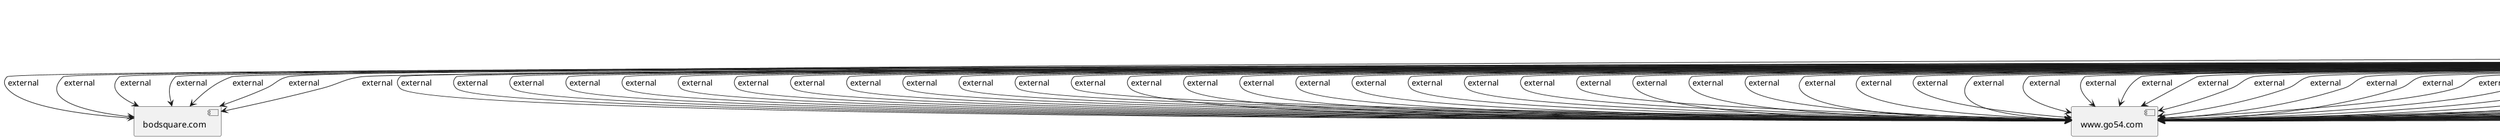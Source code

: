 @startuml
title go54-website communications
component "go54-website" as go54_website
component "bodsquare.com" as bodsquare_com
component "www.go54.com" as www_go54_com
component "www.paypal.com" as www_paypal_com
component "paystack.io" as paystack_io
component "support.go54.com" as support_go54_com
component "nextjs.org" as nextjs_org
component "www.GO54.com" as www_GO54_com
component "www.w3.org" as www_w3_org
component "tally.so" as tally_so
component "knowledgebase.go54.com" as knowledgebase_go54_com
component "blog.go54.com" as blog_go54_com
component "www.googletagmanager.com" as www_googletagmanager_com
component "cpanel.net" as cpanel_net
component "support.microsoft.com" as support_microsoft_com
component "support.mozilla.org" as support_mozilla_org
component "support.google.com" as support_google_com
component "support.apple.com" as support_apple_com
component "yourdomain.com" as yourdomain_com
component "www.icann.org" as www_icann_org
component "nira.org.ng" as nira_org_ng
component "www.GO54.ng" as www_GO54_ng
component "flutterwave.com" as flutterwave_com
component "paystack.com" as paystack_com
component "workspace.google.com" as workspace_google_com
component "registry.yarnpkg.com" as registry_yarnpkg_com
component "registry.npmjs.org" as registry_npmjs_org
component "x.com" as x_com
component "www.facebook.com" as www_facebook_com
component "ng.linkedin.com" as ng_linkedin_com
component "www.instagram.com" as www_instagram_com
component "www.youtube.com" as www_youtube_com
component "bit.ly" as bit_ly
component "res.cloudinary.com" as res_cloudinary_com
component "localhost" as localhost
component "ipinfo.io" as ipinfo_io
component "api-staging.go54.com" as api_staging_go54_com
component "community.go54.com" as community_go54_com
component "dnschecker.org" as dnschecker_org
component "maps.app.goo.gl" as maps_app_goo_gl
component "help.github.com" as help_github_com
component "go54.notion.site" as go54_notion_site
component "app-staging.go54.com" as app_staging_go54_com
component "promos.go54.com" as promos_go54_com
component "crm.go54.com" as crm_go54_com
component "pagechap.com" as pagechap_com
component "whois.go54.com" as whois_go54_com
component "muzu.co" as muzu_co
component "twitter.com" as twitter_com
component "www.linkedin.com" as www_linkedin_com
component "status.go54.com" as status_go54_com
component "api-docs.go54.com" as api_docs_go54_com
component "github.com" as github_com
component "localhost:3000](http" as localhost_3000__http
component "vercel.com" as vercel_com
component "www.sitemaps.org" as www_sitemaps_org
component "www.nira.org.ng);" as www_nira_org_ng__
component "www.nira.ogr.ng)" as www_nira_ogr_ng_

go54_website --> bodsquare_com : external
go54_website --> bodsquare_com : external
go54_website --> www_go54_com : external
go54_website --> www_go54_com : external
go54_website --> www_paypal_com : external
go54_website --> paystack_io : external
go54_website --> support_go54_com : external
go54_website --> nextjs_org : external
go54_website --> www_go54_com : external
go54_website --> www_go54_com : external
go54_website --> www_GO54_com : external
go54_website --> www_GO54_com : external
go54_website --> www_GO54_com : external
go54_website --> www_w3_org : external
go54_website --> tally_so : external
go54_website --> knowledgebase_go54_com : external
go54_website --> support_go54_com : external
go54_website --> blog_go54_com : external
go54_website --> www_googletagmanager_com : external
go54_website --> tally_so : external
go54_website --> www_googletagmanager_com : external
go54_website --> cpanel_net : external
go54_website --> www_go54_com : external
go54_website --> www_go54_com : external
go54_website --> support_microsoft_com : external
go54_website --> support_microsoft_com : external
go54_website --> support_mozilla_org : external
go54_website --> support_google_com : external
go54_website --> support_apple_com : external
go54_website --> www_go54_com : external
go54_website --> www_go54_com : external
go54_website --> www_go54_com : external
go54_website --> yourdomain_com : external
go54_website --> www_w3_org : external
go54_website --> www_w3_org : external
go54_website --> www_icann_org : external
go54_website --> www_icann_org : external
go54_website --> www_icann_org : external
go54_website --> nira_org_ng : external
go54_website --> www_GO54_com : external
go54_website --> www_GO54_com : external
go54_website --> www_GO54_com : external
go54_website --> www_GO54_com : external
go54_website --> www_GO54_com : external
go54_website --> www_GO54_com : external
go54_website --> www_GO54_com : external
go54_website --> www_GO54_com : external
go54_website --> www_icann_org : external
go54_website --> nira_org_ng : external
go54_website --> knowledgebase_go54_com : external
go54_website --> www_GO54_ng : external
go54_website --> www_GO54_ng : external
go54_website --> www_GO54_com : external
go54_website --> www_GO54_com : external
go54_website --> flutterwave_com : external
go54_website --> www_paypal_com : external
go54_website --> paystack_com : external
go54_website --> www_w3_org : external
go54_website --> www_w3_org : external
go54_website --> www_w3_org : external
go54_website --> www_w3_org : external
go54_website --> knowledgebase_go54_com : external
go54_website --> bodsquare_com : external
go54_website --> bodsquare_com : external
go54_website --> bodsquare_com : external
go54_website --> bodsquare_com : external
go54_website --> knowledgebase_go54_com : external
go54_website --> www_go54_com : external
go54_website --> www_go54_com : external
go54_website --> www_GO54_com : external
go54_website --> www_GO54_com : external
go54_website --> workspace_google_com : external
go54_website --> www_go54_com : external
go54_website --> www_go54_com : external
go54_website --> www_GO54_com : external
go54_website --> www_GO54_com : external
go54_website --> registry_yarnpkg_com : external
go54_website --> registry_npmjs_org : external
go54_website --> registry_yarnpkg_com : external
go54_website --> registry_yarnpkg_com : external
go54_website --> registry_yarnpkg_com : external
go54_website --> registry_yarnpkg_com : external
go54_website --> registry_yarnpkg_com : external
go54_website --> registry_yarnpkg_com : external
go54_website --> registry_npmjs_org : external
go54_website --> registry_yarnpkg_com : external
go54_website --> registry_yarnpkg_com : external
go54_website --> registry_npmjs_org : external
go54_website --> registry_yarnpkg_com : external
go54_website --> registry_npmjs_org : external
go54_website --> registry_yarnpkg_com : external
go54_website --> registry_yarnpkg_com : external
go54_website --> registry_yarnpkg_com : external
go54_website --> registry_npmjs_org : external
go54_website --> registry_yarnpkg_com : external
go54_website --> registry_npmjs_org : external
go54_website --> registry_npmjs_org : external
go54_website --> registry_yarnpkg_com : external
go54_website --> registry_yarnpkg_com : external
go54_website --> registry_npmjs_org : external
go54_website --> registry_yarnpkg_com : external
go54_website --> registry_npmjs_org : external
go54_website --> registry_npmjs_org : external
go54_website --> registry_npmjs_org : external
go54_website --> registry_npmjs_org : external
go54_website --> registry_npmjs_org : external
go54_website --> registry_npmjs_org : external
go54_website --> registry_npmjs_org : external
go54_website --> registry_npmjs_org : external
go54_website --> registry_npmjs_org : external
go54_website --> registry_npmjs_org : external
go54_website --> registry_npmjs_org : external
go54_website --> registry_npmjs_org : external
go54_website --> registry_npmjs_org : external
go54_website --> registry_npmjs_org : external
go54_website --> registry_npmjs_org : external
go54_website --> registry_npmjs_org : external
go54_website --> registry_npmjs_org : external
go54_website --> registry_npmjs_org : external
go54_website --> registry_npmjs_org : external
go54_website --> registry_npmjs_org : external
go54_website --> registry_npmjs_org : external
go54_website --> registry_npmjs_org : external
go54_website --> registry_npmjs_org : external
go54_website --> registry_npmjs_org : external
go54_website --> registry_npmjs_org : external
go54_website --> registry_npmjs_org : external
go54_website --> registry_npmjs_org : external
go54_website --> registry_npmjs_org : external
go54_website --> registry_npmjs_org : external
go54_website --> registry_npmjs_org : external
go54_website --> registry_npmjs_org : external
go54_website --> registry_npmjs_org : external
go54_website --> registry_npmjs_org : external
go54_website --> registry_npmjs_org : external
go54_website --> registry_npmjs_org : external
go54_website --> registry_npmjs_org : external
go54_website --> registry_npmjs_org : external
go54_website --> registry_npmjs_org : external
go54_website --> registry_npmjs_org : external
go54_website --> registry_npmjs_org : external
go54_website --> registry_npmjs_org : external
go54_website --> registry_npmjs_org : external
go54_website --> registry_npmjs_org : external
go54_website --> registry_npmjs_org : external
go54_website --> registry_npmjs_org : external
go54_website --> registry_npmjs_org : external
go54_website --> registry_npmjs_org : external
go54_website --> registry_npmjs_org : external
go54_website --> registry_npmjs_org : external
go54_website --> registry_npmjs_org : external
go54_website --> registry_npmjs_org : external
go54_website --> registry_npmjs_org : external
go54_website --> registry_npmjs_org : external
go54_website --> registry_npmjs_org : external
go54_website --> registry_npmjs_org : external
go54_website --> registry_npmjs_org : external
go54_website --> registry_npmjs_org : external
go54_website --> registry_npmjs_org : external
go54_website --> registry_npmjs_org : external
go54_website --> registry_npmjs_org : external
go54_website --> registry_npmjs_org : external
go54_website --> registry_npmjs_org : external
go54_website --> registry_npmjs_org : external
go54_website --> registry_npmjs_org : external
go54_website --> registry_npmjs_org : external
go54_website --> registry_npmjs_org : external
go54_website --> registry_npmjs_org : external
go54_website --> registry_npmjs_org : external
go54_website --> registry_npmjs_org : external
go54_website --> registry_npmjs_org : external
go54_website --> registry_npmjs_org : external
go54_website --> registry_npmjs_org : external
go54_website --> registry_npmjs_org : external
go54_website --> registry_npmjs_org : external
go54_website --> registry_npmjs_org : external
go54_website --> registry_npmjs_org : external
go54_website --> registry_npmjs_org : external
go54_website --> registry_npmjs_org : external
go54_website --> registry_npmjs_org : external
go54_website --> registry_npmjs_org : external
go54_website --> registry_npmjs_org : external
go54_website --> registry_npmjs_org : external
go54_website --> registry_npmjs_org : external
go54_website --> registry_npmjs_org : external
go54_website --> registry_npmjs_org : external
go54_website --> registry_npmjs_org : external
go54_website --> registry_npmjs_org : external
go54_website --> registry_npmjs_org : external
go54_website --> registry_npmjs_org : external
go54_website --> registry_npmjs_org : external
go54_website --> registry_npmjs_org : external
go54_website --> registry_npmjs_org : external
go54_website --> registry_npmjs_org : external
go54_website --> registry_npmjs_org : external
go54_website --> registry_npmjs_org : external
go54_website --> registry_npmjs_org : external
go54_website --> registry_npmjs_org : external
go54_website --> registry_npmjs_org : external
go54_website --> registry_npmjs_org : external
go54_website --> registry_npmjs_org : external
go54_website --> registry_npmjs_org : external
go54_website --> registry_npmjs_org : external
go54_website --> registry_npmjs_org : external
go54_website --> registry_npmjs_org : external
go54_website --> registry_npmjs_org : external
go54_website --> registry_npmjs_org : external
go54_website --> registry_yarnpkg_com : external
go54_website --> registry_yarnpkg_com : external
go54_website --> registry_yarnpkg_com : external
go54_website --> registry_yarnpkg_com : external
go54_website --> registry_npmjs_org : external
go54_website --> registry_yarnpkg_com : external
go54_website --> registry_yarnpkg_com : external
go54_website --> registry_yarnpkg_com : external
go54_website --> registry_yarnpkg_com : external
go54_website --> registry_yarnpkg_com : external
go54_website --> registry_yarnpkg_com : external
go54_website --> registry_yarnpkg_com : external
go54_website --> registry_yarnpkg_com : external
go54_website --> registry_yarnpkg_com : external
go54_website --> registry_yarnpkg_com : external
go54_website --> registry_yarnpkg_com : external
go54_website --> registry_yarnpkg_com : external
go54_website --> registry_yarnpkg_com : external
go54_website --> registry_yarnpkg_com : external
go54_website --> registry_yarnpkg_com : external
go54_website --> registry_yarnpkg_com : external
go54_website --> registry_yarnpkg_com : external
go54_website --> registry_yarnpkg_com : external
go54_website --> registry_yarnpkg_com : external
go54_website --> registry_yarnpkg_com : external
go54_website --> registry_yarnpkg_com : external
go54_website --> registry_yarnpkg_com : external
go54_website --> registry_yarnpkg_com : external
go54_website --> registry_yarnpkg_com : external
go54_website --> registry_yarnpkg_com : external
go54_website --> registry_yarnpkg_com : external
go54_website --> registry_yarnpkg_com : external
go54_website --> registry_yarnpkg_com : external
go54_website --> registry_yarnpkg_com : external
go54_website --> registry_yarnpkg_com : external
go54_website --> registry_yarnpkg_com : external
go54_website --> registry_yarnpkg_com : external
go54_website --> registry_yarnpkg_com : external
go54_website --> registry_yarnpkg_com : external
go54_website --> registry_yarnpkg_com : external
go54_website --> registry_yarnpkg_com : external
go54_website --> registry_yarnpkg_com : external
go54_website --> registry_yarnpkg_com : external
go54_website --> registry_yarnpkg_com : external
go54_website --> registry_yarnpkg_com : external
go54_website --> registry_yarnpkg_com : external
go54_website --> registry_yarnpkg_com : external
go54_website --> registry_yarnpkg_com : external
go54_website --> registry_yarnpkg_com : external
go54_website --> registry_npmjs_org : external
go54_website --> registry_yarnpkg_com : external
go54_website --> registry_yarnpkg_com : external
go54_website --> registry_yarnpkg_com : external
go54_website --> registry_yarnpkg_com : external
go54_website --> registry_yarnpkg_com : external
go54_website --> registry_yarnpkg_com : external
go54_website --> registry_yarnpkg_com : external
go54_website --> registry_yarnpkg_com : external
go54_website --> registry_yarnpkg_com : external
go54_website --> registry_yarnpkg_com : external
go54_website --> registry_yarnpkg_com : external
go54_website --> registry_yarnpkg_com : external
go54_website --> registry_yarnpkg_com : external
go54_website --> registry_yarnpkg_com : external
go54_website --> registry_yarnpkg_com : external
go54_website --> registry_yarnpkg_com : external
go54_website --> registry_yarnpkg_com : external
go54_website --> registry_yarnpkg_com : external
go54_website --> registry_yarnpkg_com : external
go54_website --> registry_yarnpkg_com : external
go54_website --> registry_yarnpkg_com : external
go54_website --> registry_yarnpkg_com : external
go54_website --> registry_yarnpkg_com : external
go54_website --> registry_npmjs_org : external
go54_website --> registry_npmjs_org : external
go54_website --> registry_yarnpkg_com : external
go54_website --> registry_yarnpkg_com : external
go54_website --> registry_yarnpkg_com : external
go54_website --> registry_yarnpkg_com : external
go54_website --> registry_yarnpkg_com : external
go54_website --> registry_yarnpkg_com : external
go54_website --> registry_yarnpkg_com : external
go54_website --> registry_yarnpkg_com : external
go54_website --> registry_yarnpkg_com : external
go54_website --> registry_yarnpkg_com : external
go54_website --> registry_yarnpkg_com : external
go54_website --> registry_yarnpkg_com : external
go54_website --> registry_yarnpkg_com : external
go54_website --> registry_yarnpkg_com : external
go54_website --> registry_yarnpkg_com : external
go54_website --> registry_yarnpkg_com : external
go54_website --> registry_yarnpkg_com : external
go54_website --> registry_yarnpkg_com : external
go54_website --> registry_yarnpkg_com : external
go54_website --> registry_yarnpkg_com : external
go54_website --> registry_yarnpkg_com : external
go54_website --> registry_yarnpkg_com : external
go54_website --> registry_yarnpkg_com : external
go54_website --> registry_yarnpkg_com : external
go54_website --> registry_yarnpkg_com : external
go54_website --> registry_yarnpkg_com : external
go54_website --> registry_npmjs_org : external
go54_website --> registry_npmjs_org : external
go54_website --> registry_yarnpkg_com : external
go54_website --> registry_npmjs_org : external
go54_website --> registry_npmjs_org : external
go54_website --> registry_yarnpkg_com : external
go54_website --> registry_npmjs_org : external
go54_website --> registry_npmjs_org : external
go54_website --> registry_yarnpkg_com : external
go54_website --> registry_yarnpkg_com : external
go54_website --> registry_npmjs_org : external
go54_website --> registry_npmjs_org : external
go54_website --> registry_npmjs_org : external
go54_website --> registry_yarnpkg_com : external
go54_website --> registry_yarnpkg_com : external
go54_website --> registry_yarnpkg_com : external
go54_website --> registry_npmjs_org : external
go54_website --> registry_npmjs_org : external
go54_website --> registry_npmjs_org : external
go54_website --> registry_npmjs_org : external
go54_website --> registry_npmjs_org : external
go54_website --> registry_npmjs_org : external
go54_website --> registry_npmjs_org : external
go54_website --> registry_npmjs_org : external
go54_website --> registry_yarnpkg_com : external
go54_website --> registry_yarnpkg_com : external
go54_website --> registry_npmjs_org : external
go54_website --> registry_npmjs_org : external
go54_website --> registry_npmjs_org : external
go54_website --> registry_yarnpkg_com : external
go54_website --> registry_yarnpkg_com : external
go54_website --> registry_yarnpkg_com : external
go54_website --> registry_npmjs_org : external
go54_website --> registry_yarnpkg_com : external
go54_website --> registry_npmjs_org : external
go54_website --> registry_npmjs_org : external
go54_website --> registry_npmjs_org : external
go54_website --> registry_npmjs_org : external
go54_website --> registry_npmjs_org : external
go54_website --> registry_npmjs_org : external
go54_website --> registry_yarnpkg_com : external
go54_website --> registry_npmjs_org : external
go54_website --> registry_yarnpkg_com : external
go54_website --> registry_npmjs_org : external
go54_website --> registry_yarnpkg_com : external
go54_website --> registry_npmjs_org : external
go54_website --> registry_npmjs_org : external
go54_website --> registry_yarnpkg_com : external
go54_website --> registry_yarnpkg_com : external
go54_website --> registry_yarnpkg_com : external
go54_website --> registry_npmjs_org : external
go54_website --> registry_npmjs_org : external
go54_website --> registry_yarnpkg_com : external
go54_website --> registry_yarnpkg_com : external
go54_website --> registry_npmjs_org : external
go54_website --> registry_npmjs_org : external
go54_website --> registry_npmjs_org : external
go54_website --> registry_npmjs_org : external
go54_website --> registry_npmjs_org : external
go54_website --> registry_yarnpkg_com : external
go54_website --> registry_npmjs_org : external
go54_website --> registry_yarnpkg_com : external
go54_website --> registry_npmjs_org : external
go54_website --> registry_npmjs_org : external
go54_website --> registry_yarnpkg_com : external
go54_website --> registry_npmjs_org : external
go54_website --> registry_npmjs_org : external
go54_website --> registry_yarnpkg_com : external
go54_website --> registry_npmjs_org : external
go54_website --> registry_npmjs_org : external
go54_website --> registry_npmjs_org : external
go54_website --> registry_npmjs_org : external
go54_website --> registry_npmjs_org : external
go54_website --> registry_npmjs_org : external
go54_website --> registry_npmjs_org : external
go54_website --> registry_npmjs_org : external
go54_website --> registry_npmjs_org : external
go54_website --> registry_yarnpkg_com : external
go54_website --> registry_npmjs_org : external
go54_website --> registry_npmjs_org : external
go54_website --> registry_npmjs_org : external
go54_website --> registry_npmjs_org : external
go54_website --> registry_yarnpkg_com : external
go54_website --> registry_yarnpkg_com : external
go54_website --> registry_npmjs_org : external
go54_website --> registry_npmjs_org : external
go54_website --> registry_yarnpkg_com : external
go54_website --> registry_npmjs_org : external
go54_website --> registry_npmjs_org : external
go54_website --> registry_yarnpkg_com : external
go54_website --> registry_yarnpkg_com : external
go54_website --> registry_npmjs_org : external
go54_website --> registry_npmjs_org : external
go54_website --> registry_yarnpkg_com : external
go54_website --> registry_npmjs_org : external
go54_website --> registry_npmjs_org : external
go54_website --> registry_npmjs_org : external
go54_website --> registry_yarnpkg_com : external
go54_website --> registry_npmjs_org : external
go54_website --> registry_npmjs_org : external
go54_website --> registry_npmjs_org : external
go54_website --> registry_yarnpkg_com : external
go54_website --> registry_yarnpkg_com : external
go54_website --> registry_npmjs_org : external
go54_website --> registry_yarnpkg_com : external
go54_website --> registry_npmjs_org : external
go54_website --> registry_npmjs_org : external
go54_website --> registry_yarnpkg_com : external
go54_website --> registry_npmjs_org : external
go54_website --> registry_yarnpkg_com : external
go54_website --> registry_npmjs_org : external
go54_website --> registry_npmjs_org : external
go54_website --> registry_yarnpkg_com : external
go54_website --> registry_npmjs_org : external
go54_website --> registry_yarnpkg_com : external
go54_website --> registry_npmjs_org : external
go54_website --> registry_yarnpkg_com : external
go54_website --> registry_npmjs_org : external
go54_website --> registry_npmjs_org : external
go54_website --> registry_yarnpkg_com : external
go54_website --> registry_npmjs_org : external
go54_website --> registry_npmjs_org : external
go54_website --> registry_npmjs_org : external
go54_website --> registry_npmjs_org : external
go54_website --> registry_npmjs_org : external
go54_website --> registry_yarnpkg_com : external
go54_website --> registry_npmjs_org : external
go54_website --> registry_npmjs_org : external
go54_website --> registry_npmjs_org : external
go54_website --> registry_yarnpkg_com : external
go54_website --> registry_yarnpkg_com : external
go54_website --> registry_npmjs_org : external
go54_website --> registry_npmjs_org : external
go54_website --> registry_yarnpkg_com : external
go54_website --> registry_npmjs_org : external
go54_website --> registry_npmjs_org : external
go54_website --> registry_yarnpkg_com : external
go54_website --> registry_npmjs_org : external
go54_website --> registry_yarnpkg_com : external
go54_website --> registry_npmjs_org : external
go54_website --> registry_npmjs_org : external
go54_website --> registry_npmjs_org : external
go54_website --> registry_npmjs_org : external
go54_website --> registry_npmjs_org : external
go54_website --> registry_yarnpkg_com : external
go54_website --> registry_yarnpkg_com : external
go54_website --> registry_yarnpkg_com : external
go54_website --> registry_yarnpkg_com : external
go54_website --> registry_npmjs_org : external
go54_website --> registry_npmjs_org : external
go54_website --> registry_npmjs_org : external
go54_website --> registry_npmjs_org : external
go54_website --> registry_yarnpkg_com : external
go54_website --> registry_yarnpkg_com : external
go54_website --> registry_yarnpkg_com : external
go54_website --> registry_yarnpkg_com : external
go54_website --> registry_yarnpkg_com : external
go54_website --> registry_npmjs_org : external
go54_website --> registry_npmjs_org : external
go54_website --> registry_npmjs_org : external
go54_website --> registry_yarnpkg_com : external
go54_website --> registry_npmjs_org : external
go54_website --> registry_yarnpkg_com : external
go54_website --> registry_yarnpkg_com : external
go54_website --> registry_yarnpkg_com : external
go54_website --> registry_npmjs_org : external
go54_website --> registry_npmjs_org : external
go54_website --> registry_npmjs_org : external
go54_website --> registry_yarnpkg_com : external
go54_website --> registry_yarnpkg_com : external
go54_website --> registry_npmjs_org : external
go54_website --> registry_npmjs_org : external
go54_website --> registry_yarnpkg_com : external
go54_website --> registry_npmjs_org : external
go54_website --> registry_yarnpkg_com : external
go54_website --> registry_npmjs_org : external
go54_website --> registry_yarnpkg_com : external
go54_website --> registry_yarnpkg_com : external
go54_website --> registry_yarnpkg_com : external
go54_website --> registry_npmjs_org : external
go54_website --> registry_yarnpkg_com : external
go54_website --> registry_npmjs_org : external
go54_website --> registry_yarnpkg_com : external
go54_website --> registry_npmjs_org : external
go54_website --> registry_yarnpkg_com : external
go54_website --> registry_yarnpkg_com : external
go54_website --> registry_yarnpkg_com : external
go54_website --> registry_yarnpkg_com : external
go54_website --> registry_yarnpkg_com : external
go54_website --> registry_npmjs_org : external
go54_website --> registry_npmjs_org : external
go54_website --> registry_npmjs_org : external
go54_website --> registry_npmjs_org : external
go54_website --> registry_npmjs_org : external
go54_website --> registry_npmjs_org : external
go54_website --> registry_npmjs_org : external
go54_website --> registry_npmjs_org : external
go54_website --> registry_npmjs_org : external
go54_website --> registry_npmjs_org : external
go54_website --> registry_npmjs_org : external
go54_website --> registry_npmjs_org : external
go54_website --> registry_npmjs_org : external
go54_website --> registry_npmjs_org : external
go54_website --> registry_npmjs_org : external
go54_website --> registry_npmjs_org : external
go54_website --> registry_npmjs_org : external
go54_website --> registry_npmjs_org : external
go54_website --> registry_npmjs_org : external
go54_website --> registry_npmjs_org : external
go54_website --> registry_npmjs_org : external
go54_website --> registry_npmjs_org : external
go54_website --> registry_npmjs_org : external
go54_website --> registry_npmjs_org : external
go54_website --> registry_npmjs_org : external
go54_website --> registry_npmjs_org : external
go54_website --> registry_yarnpkg_com : external
go54_website --> registry_npmjs_org : external
go54_website --> registry_npmjs_org : external
go54_website --> registry_npmjs_org : external
go54_website --> registry_yarnpkg_com : external
go54_website --> registry_yarnpkg_com : external
go54_website --> registry_npmjs_org : external
go54_website --> registry_npmjs_org : external
go54_website --> registry_npmjs_org : external
go54_website --> registry_npmjs_org : external
go54_website --> registry_npmjs_org : external
go54_website --> registry_yarnpkg_com : external
go54_website --> registry_yarnpkg_com : external
go54_website --> registry_npmjs_org : external
go54_website --> registry_yarnpkg_com : external
go54_website --> registry_npmjs_org : external
go54_website --> registry_npmjs_org : external
go54_website --> registry_npmjs_org : external
go54_website --> registry_yarnpkg_com : external
go54_website --> registry_npmjs_org : external
go54_website --> registry_npmjs_org : external
go54_website --> registry_npmjs_org : external
go54_website --> registry_npmjs_org : external
go54_website --> registry_npmjs_org : external
go54_website --> registry_yarnpkg_com : external
go54_website --> registry_npmjs_org : external
go54_website --> registry_npmjs_org : external
go54_website --> registry_npmjs_org : external
go54_website --> registry_npmjs_org : external
go54_website --> registry_npmjs_org : external
go54_website --> registry_npmjs_org : external
go54_website --> registry_yarnpkg_com : external
go54_website --> registry_npmjs_org : external
go54_website --> registry_npmjs_org : external
go54_website --> registry_yarnpkg_com : external
go54_website --> registry_npmjs_org : external
go54_website --> registry_npmjs_org : external
go54_website --> registry_yarnpkg_com : external
go54_website --> registry_yarnpkg_com : external
go54_website --> registry_yarnpkg_com : external
go54_website --> registry_npmjs_org : external
go54_website --> registry_npmjs_org : external
go54_website --> registry_npmjs_org : external
go54_website --> registry_yarnpkg_com : external
go54_website --> registry_yarnpkg_com : external
go54_website --> registry_yarnpkg_com : external
go54_website --> registry_yarnpkg_com : external
go54_website --> registry_yarnpkg_com : external
go54_website --> registry_yarnpkg_com : external
go54_website --> registry_yarnpkg_com : external
go54_website --> registry_yarnpkg_com : external
go54_website --> registry_npmjs_org : external
go54_website --> registry_yarnpkg_com : external
go54_website --> bodsquare_com : external
go54_website --> x_com : external
go54_website --> www_facebook_com : external
go54_website --> ng_linkedin_com : external
go54_website --> www_instagram_com : external
go54_website --> www_youtube_com : external
go54_website --> bit_ly : external
go54_website --> www_w3_org : external
go54_website --> www_w3_org : external
go54_website --> tally_so : external
go54_website --> res_cloudinary_com : external
go54_website --> tally_so : external
go54_website --> localhost : external
go54_website --> localhost : external
go54_website --> ipinfo_io : external
go54_website --> localhost : external
go54_website --> www_w3_org : external
go54_website --> www_w3_org : external
go54_website --> www_w3_org : external
go54_website --> www_w3_org : external
go54_website --> www_w3_org : external
go54_website --> www_w3_org : external
go54_website --> www_w3_org : external
go54_website --> www_w3_org : external
go54_website --> www_w3_org : external
go54_website --> www_w3_org : external
go54_website --> www_w3_org : external
go54_website --> www_w3_org : external
go54_website --> www_w3_org : external
go54_website --> www_w3_org : external
go54_website --> www_w3_org : external
go54_website --> www_w3_org : external
go54_website --> www_w3_org : external
go54_website --> www_w3_org : external
go54_website --> www_w3_org : external
go54_website --> www_w3_org : external
go54_website --> www_w3_org : external
go54_website --> www_w3_org : external
go54_website --> www_w3_org : external
go54_website --> www_w3_org : external
go54_website --> www_w3_org : external
go54_website --> www_w3_org : external
go54_website --> www_w3_org : external
go54_website --> www_w3_org : external
go54_website --> www_w3_org : external
go54_website --> www_w3_org : external
go54_website --> www_w3_org : external
go54_website --> www_w3_org : external
go54_website --> www_w3_org : external
go54_website --> www_w3_org : external
go54_website --> www_w3_org : external
go54_website --> www_w3_org : external
go54_website --> www_w3_org : external
go54_website --> www_w3_org : external
go54_website --> www_w3_org : external
go54_website --> www_w3_org : external
go54_website --> www_w3_org : external
go54_website --> www_w3_org : external
go54_website --> www_w3_org : external
go54_website --> www_w3_org : external
go54_website --> www_w3_org : external
go54_website --> www_w3_org : external
go54_website --> www_w3_org : external
go54_website --> www_w3_org : external
go54_website --> www_w3_org : external
go54_website --> www_w3_org : external
go54_website --> www_w3_org : external
go54_website --> www_w3_org : external
go54_website --> www_w3_org : external
go54_website --> www_w3_org : external
go54_website --> www_w3_org : external
go54_website --> www_w3_org : external
go54_website --> www_w3_org : external
go54_website --> www_w3_org : external
go54_website --> www_w3_org : external
go54_website --> www_w3_org : external
go54_website --> www_w3_org : external
go54_website --> www_w3_org : external
go54_website --> www_w3_org : external
go54_website --> www_w3_org : external
go54_website --> www_w3_org : external
go54_website --> www_w3_org : external
go54_website --> www_w3_org : external
go54_website --> www_w3_org : external
go54_website --> www_w3_org : external
go54_website --> www_w3_org : external
go54_website --> www_w3_org : external
go54_website --> www_w3_org : external
go54_website --> www_w3_org : external
go54_website --> www_w3_org : external
go54_website --> www_w3_org : external
go54_website --> www_w3_org : external
go54_website --> www_w3_org : external
go54_website --> www_w3_org : external
go54_website --> www_w3_org : external
go54_website --> www_w3_org : external
go54_website --> www_w3_org : external
go54_website --> www_w3_org : external
go54_website --> www_w3_org : external
go54_website --> www_w3_org : external
go54_website --> www_w3_org : external
go54_website --> www_w3_org : external
go54_website --> www_w3_org : external
go54_website --> www_w3_org : external
go54_website --> www_w3_org : external
go54_website --> www_w3_org : external
go54_website --> www_w3_org : external
go54_website --> www_w3_org : external
go54_website --> www_w3_org : external
go54_website --> www_w3_org : external
go54_website --> www_w3_org : external
go54_website --> www_w3_org : external
go54_website --> www_w3_org : external
go54_website --> www_w3_org : external
go54_website --> www_w3_org : external
go54_website --> www_w3_org : external
go54_website --> www_w3_org : external
go54_website --> www_w3_org : external
go54_website --> www_w3_org : external
go54_website --> www_w3_org : external
go54_website --> www_w3_org : external
go54_website --> www_w3_org : external
go54_website --> www_w3_org : external
go54_website --> www_w3_org : external
go54_website --> www_w3_org : external
go54_website --> www_w3_org : external
go54_website --> www_w3_org : external
go54_website --> www_w3_org : external
go54_website --> www_w3_org : external
go54_website --> www_w3_org : external
go54_website --> www_w3_org : external
go54_website --> www_w3_org : external
go54_website --> www_w3_org : external
go54_website --> www_w3_org : external
go54_website --> www_w3_org : external
go54_website --> www_w3_org : external
go54_website --> www_w3_org : external
go54_website --> www_w3_org : external
go54_website --> www_w3_org : external
go54_website --> api_staging_go54_com : external
go54_website --> community_go54_com : external
go54_website --> support_go54_com : external
go54_website --> dnschecker_org : external
go54_website --> www_youtube_com : external
go54_website --> support_go54_com : external
go54_website --> community_go54_com : external
go54_website --> community_go54_com : external
go54_website --> www_facebook_com : external
go54_website --> www_instagram_com : external
go54_website --> x_com : external
go54_website --> res_cloudinary_com : external
go54_website --> res_cloudinary_com : external
go54_website --> res_cloudinary_com : external
go54_website --> res_cloudinary_com : external
go54_website --> res_cloudinary_com : external
go54_website --> res_cloudinary_com : external
go54_website --> res_cloudinary_com : external
go54_website --> res_cloudinary_com : external
go54_website --> res_cloudinary_com : external
go54_website --> res_cloudinary_com : external
go54_website --> res_cloudinary_com : external
go54_website --> res_cloudinary_com : external
go54_website --> res_cloudinary_com : external
go54_website --> www_w3_org : external
go54_website --> maps_app_goo_gl : external
go54_website --> maps_app_goo_gl : external
go54_website --> help_github_com : external
go54_website --> api_staging_go54_com : external
go54_website --> go54_notion_site : external
go54_website --> ipinfo_io : external
go54_website --> app_staging_go54_com : external
go54_website --> blog_go54_com : external
go54_website --> promos_go54_com : external
go54_website --> crm_go54_com : external
go54_website --> pagechap_com : external
go54_website --> whois_go54_com : external
go54_website --> muzu_co : external
go54_website --> twitter_com : external
go54_website --> www_linkedin_com : external
go54_website --> www_instagram_com : external
go54_website --> knowledgebase_go54_com : external
go54_website --> status_go54_com : external
go54_website --> support_go54_com : external
go54_website --> api_docs_go54_com : external
go54_website --> community_go54_com : external
go54_website --> nextjs_org : external
go54_website --> github_com : external
go54_website --> localhost_3000__http : external
go54_website --> nextjs_org : external
go54_website --> localhost : external
go54_website --> nextjs_org : external
go54_website --> nextjs_org : external
go54_website --> nextjs_org : external
go54_website --> nextjs_org : external
go54_website --> github_com : external
go54_website --> vercel_com : external
go54_website --> nextjs_org : external
go54_website --> www_sitemaps_org : external
go54_website --> www_w3_org : external
go54_website --> www_sitemaps_org : external
go54_website --> www_sitemaps_org : external
go54_website --> www_go54_com : external
go54_website --> www_go54_com : external
go54_website --> www_go54_com : external
go54_website --> www_go54_com : external
go54_website --> www_go54_com : external
go54_website --> www_go54_com : external
go54_website --> www_go54_com : external
go54_website --> www_go54_com : external
go54_website --> www_go54_com : external
go54_website --> www_go54_com : external
go54_website --> www_go54_com : external
go54_website --> www_go54_com : external
go54_website --> www_go54_com : external
go54_website --> www_go54_com : external
go54_website --> www_go54_com : external
go54_website --> www_go54_com : external
go54_website --> www_go54_com : external
go54_website --> www_go54_com : external
go54_website --> www_go54_com : external
go54_website --> www_go54_com : external
go54_website --> www_go54_com : external
go54_website --> www_go54_com : external
go54_website --> www_go54_com : external
go54_website --> www_go54_com : external
go54_website --> www_go54_com : external
go54_website --> www_go54_com : external
go54_website --> www_go54_com : external
go54_website --> www_go54_com : external
go54_website --> www_go54_com : external
go54_website --> www_go54_com : external
go54_website --> www_go54_com : external
go54_website --> www_go54_com : external
go54_website --> www_go54_com : external
go54_website --> www_go54_com : external
go54_website --> www_go54_com : external
go54_website --> www_go54_com : external
go54_website --> www_go54_com : external
go54_website --> www_go54_com : external
go54_website --> www_nira_org_ng__ : external
go54_website --> www_nira_ogr_ng_ : external
go54_website --> www_go54_com : external
go54_website --> www_go54_com : external
go54_website --> www_icann_org : external
go54_website --> www_go54_com : external
go54_website --> www_go54_com : external
go54_website --> knowledgebase_go54_com : external
go54_website --> www_go54_com : external
go54_website --> www_go54_com : external
go54_website --> www_go54_com : external
go54_website --> www_go54_com : external
go54_website --> www_go54_com : external
go54_website --> www_icann_org : external
go54_website --> www_icann_org : external
go54_website --> www_icann_org : external
go54_website --> www_icann_org : external
go54_website --> www_go54_com : external
go54_website --> www_go54_com : external
go54_website --> www_icann_org : external
go54_website --> www_icann_org : external
go54_website --> www_GO54_com : external
go54_website --> www_icann_org : external
@enduml